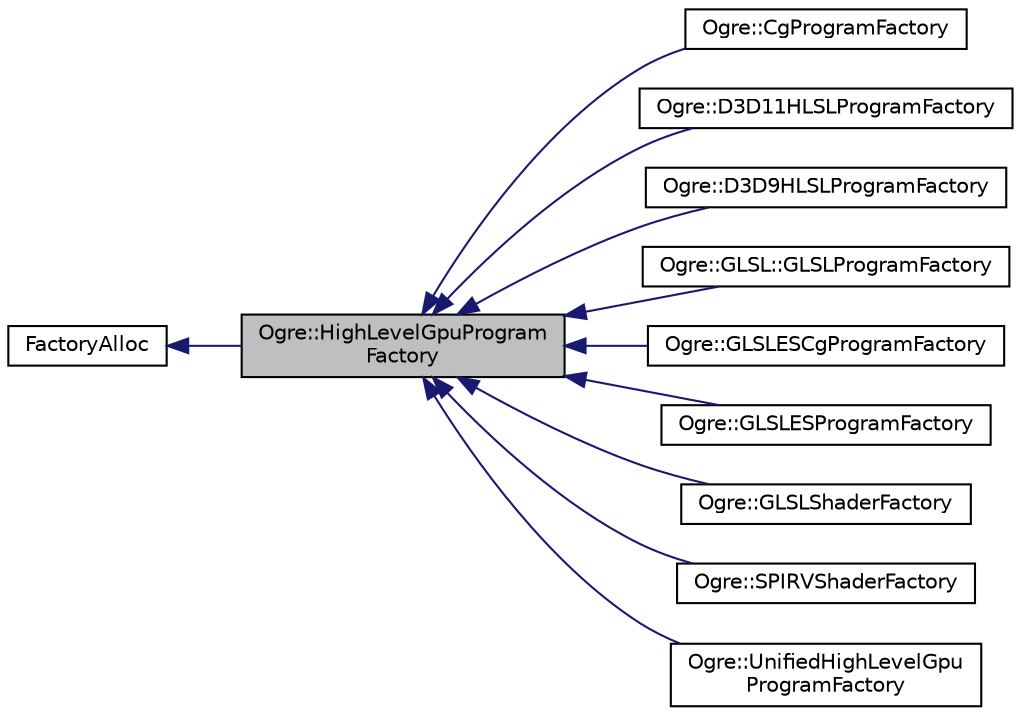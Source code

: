 digraph "Ogre::HighLevelGpuProgramFactory"
{
  bgcolor="transparent";
  edge [fontname="Helvetica",fontsize="10",labelfontname="Helvetica",labelfontsize="10"];
  node [fontname="Helvetica",fontsize="10",shape=record];
  rankdir="LR";
  Node0 [label="Ogre::HighLevelGpuProgram\lFactory",height=0.2,width=0.4,color="black", fillcolor="grey75", style="filled", fontcolor="black"];
  Node1 -> Node0 [dir="back",color="midnightblue",fontsize="10",style="solid",fontname="Helvetica"];
  Node1 [label="FactoryAlloc",height=0.2,width=0.4,color="black",URL="$class_ogre_1_1_allocated_object.html"];
  Node0 -> Node2 [dir="back",color="midnightblue",fontsize="10",style="solid",fontname="Helvetica"];
  Node2 [label="Ogre::CgProgramFactory",height=0.2,width=0.4,color="black",URL="$class_ogre_1_1_cg_program_factory.html",tooltip="Factory class for Cg programs. "];
  Node0 -> Node3 [dir="back",color="midnightblue",fontsize="10",style="solid",fontname="Helvetica"];
  Node3 [label="Ogre::D3D11HLSLProgramFactory",height=0.2,width=0.4,color="black",URL="$class_ogre_1_1_d3_d11_h_l_s_l_program_factory.html",tooltip="Factory class for D3D11 HLSL programs. "];
  Node0 -> Node4 [dir="back",color="midnightblue",fontsize="10",style="solid",fontname="Helvetica"];
  Node4 [label="Ogre::D3D9HLSLProgramFactory",height=0.2,width=0.4,color="black",URL="$class_ogre_1_1_d3_d9_h_l_s_l_program_factory.html",tooltip="Factory class for D3D9 HLSL programs. "];
  Node0 -> Node5 [dir="back",color="midnightblue",fontsize="10",style="solid",fontname="Helvetica"];
  Node5 [label="Ogre::GLSL::GLSLProgramFactory",height=0.2,width=0.4,color="black",URL="$class_ogre_1_1_g_l_s_l_1_1_g_l_s_l_program_factory.html",tooltip="Factory class for GLSL programs. "];
  Node0 -> Node6 [dir="back",color="midnightblue",fontsize="10",style="solid",fontname="Helvetica"];
  Node6 [label="Ogre::GLSLESCgProgramFactory",height=0.2,width=0.4,color="black",URL="$class_ogre_1_1_g_l_s_l_e_s_cg_program_factory.html",tooltip="Factory class for GLSL ES programs. "];
  Node0 -> Node7 [dir="back",color="midnightblue",fontsize="10",style="solid",fontname="Helvetica"];
  Node7 [label="Ogre::GLSLESProgramFactory",height=0.2,width=0.4,color="black",URL="$class_ogre_1_1_g_l_s_l_e_s_program_factory.html",tooltip="Factory class for GLSL ES programs. "];
  Node0 -> Node8 [dir="back",color="midnightblue",fontsize="10",style="solid",fontname="Helvetica"];
  Node8 [label="Ogre::GLSLShaderFactory",height=0.2,width=0.4,color="black",URL="$class_ogre_1_1_g_l_s_l_shader_factory.html",tooltip="Factory class for GLSL shaders. "];
  Node0 -> Node9 [dir="back",color="midnightblue",fontsize="10",style="solid",fontname="Helvetica"];
  Node9 [label="Ogre::SPIRVShaderFactory",height=0.2,width=0.4,color="black",URL="$class_ogre_1_1_s_p_i_r_v_shader_factory.html"];
  Node0 -> Node10 [dir="back",color="midnightblue",fontsize="10",style="solid",fontname="Helvetica"];
  Node10 [label="Ogre::UnifiedHighLevelGpu\lProgramFactory",height=0.2,width=0.4,color="black",URL="$class_ogre_1_1_unified_high_level_gpu_program_factory.html",tooltip="Factory class for Unified programs. "];
}
